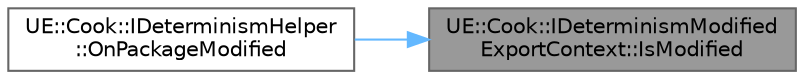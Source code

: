 digraph "UE::Cook::IDeterminismModifiedExportContext::IsModified"
{
 // INTERACTIVE_SVG=YES
 // LATEX_PDF_SIZE
  bgcolor="transparent";
  edge [fontname=Helvetica,fontsize=10,labelfontname=Helvetica,labelfontsize=10];
  node [fontname=Helvetica,fontsize=10,shape=box,height=0.2,width=0.4];
  rankdir="RL";
  Node1 [id="Node000001",label="UE::Cook::IDeterminismModified\lExportContext::IsModified",height=0.2,width=0.4,color="gray40", fillcolor="grey60", style="filled", fontcolor="black",tooltip="True iff the export that registered the DeterminismHelper was found to have modifications in the byte..."];
  Node1 -> Node2 [id="edge1_Node000001_Node000002",dir="back",color="steelblue1",style="solid",tooltip=" "];
  Node2 [id="Node000002",label="UE::Cook::IDeterminismHelper\l::OnPackageModified",height=0.2,width=0.4,color="grey40", fillcolor="white", style="filled",URL="$d1/d04/classUE_1_1Cook_1_1IDeterminismHelper.html#a5fcd5d5c49fc71e564fcd16ebf8994cc",tooltip="Override this function to get a callback with the old and new values of the diagnostics when a packag..."];
}
